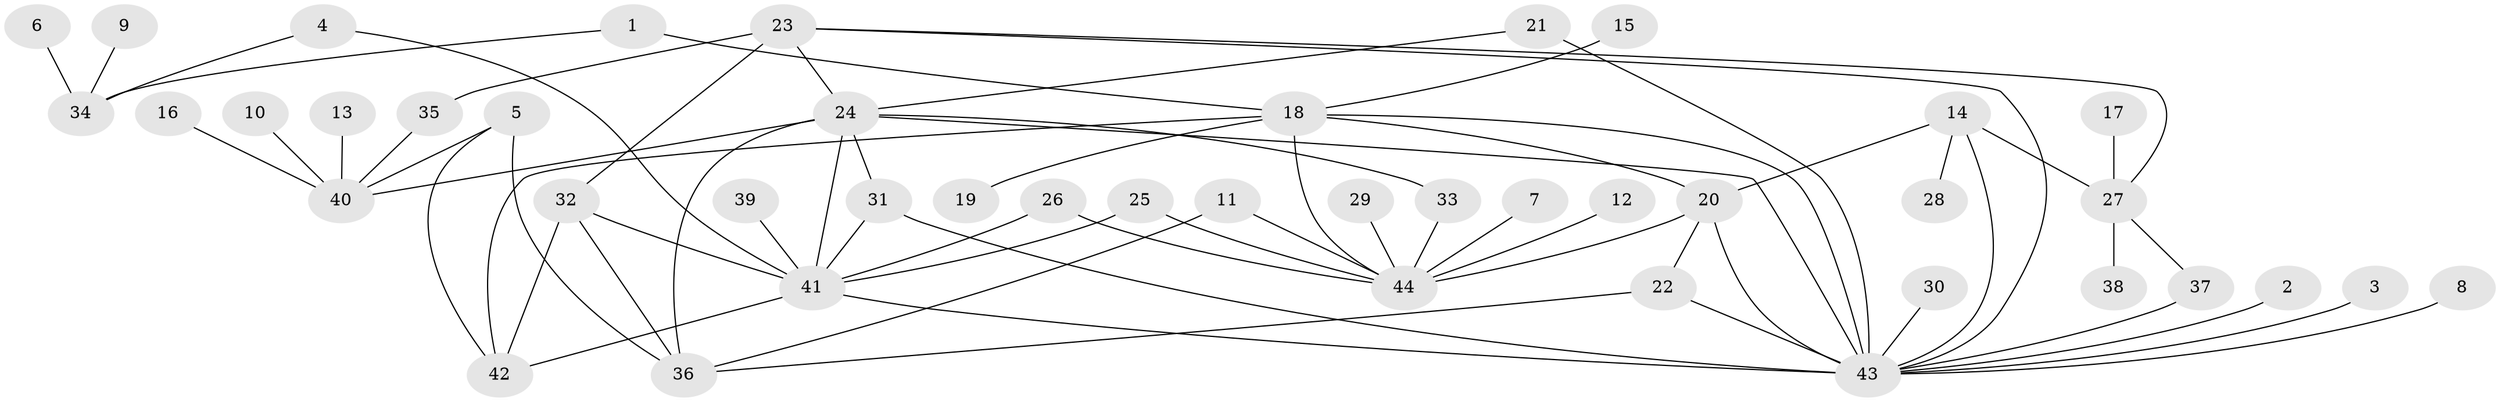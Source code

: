 // original degree distribution, {8: 0.013793103448275862, 6: 0.020689655172413793, 20: 0.006896551724137931, 9: 0.020689655172413793, 16: 0.006896551724137931, 3: 0.05517241379310345, 2: 0.18620689655172415, 13: 0.006896551724137931, 5: 0.04827586206896552, 12: 0.006896551724137931, 1: 0.5724137931034483, 4: 0.041379310344827586, 7: 0.013793103448275862}
// Generated by graph-tools (version 1.1) at 2025/36/03/04/25 23:36:38]
// undirected, 44 vertices, 67 edges
graph export_dot {
  node [color=gray90,style=filled];
  1;
  2;
  3;
  4;
  5;
  6;
  7;
  8;
  9;
  10;
  11;
  12;
  13;
  14;
  15;
  16;
  17;
  18;
  19;
  20;
  21;
  22;
  23;
  24;
  25;
  26;
  27;
  28;
  29;
  30;
  31;
  32;
  33;
  34;
  35;
  36;
  37;
  38;
  39;
  40;
  41;
  42;
  43;
  44;
  1 -- 18 [weight=1.0];
  1 -- 34 [weight=1.0];
  2 -- 43 [weight=1.0];
  3 -- 43 [weight=1.0];
  4 -- 34 [weight=1.0];
  4 -- 41 [weight=1.0];
  5 -- 36 [weight=1.0];
  5 -- 40 [weight=1.0];
  5 -- 42 [weight=1.0];
  6 -- 34 [weight=1.0];
  7 -- 44 [weight=1.0];
  8 -- 43 [weight=1.0];
  9 -- 34 [weight=1.0];
  10 -- 40 [weight=1.0];
  11 -- 36 [weight=1.0];
  11 -- 44 [weight=1.0];
  12 -- 44 [weight=1.0];
  13 -- 40 [weight=1.0];
  14 -- 20 [weight=1.0];
  14 -- 27 [weight=1.0];
  14 -- 28 [weight=1.0];
  14 -- 43 [weight=1.0];
  15 -- 18 [weight=1.0];
  16 -- 40 [weight=1.0];
  17 -- 27 [weight=1.0];
  18 -- 19 [weight=1.0];
  18 -- 20 [weight=2.0];
  18 -- 42 [weight=2.0];
  18 -- 43 [weight=1.0];
  18 -- 44 [weight=1.0];
  20 -- 22 [weight=1.0];
  20 -- 43 [weight=2.0];
  20 -- 44 [weight=2.0];
  21 -- 24 [weight=1.0];
  21 -- 43 [weight=2.0];
  22 -- 36 [weight=1.0];
  22 -- 43 [weight=1.0];
  23 -- 24 [weight=1.0];
  23 -- 27 [weight=1.0];
  23 -- 32 [weight=2.0];
  23 -- 35 [weight=1.0];
  23 -- 43 [weight=1.0];
  24 -- 31 [weight=1.0];
  24 -- 33 [weight=1.0];
  24 -- 36 [weight=1.0];
  24 -- 40 [weight=1.0];
  24 -- 41 [weight=1.0];
  24 -- 43 [weight=1.0];
  25 -- 41 [weight=1.0];
  25 -- 44 [weight=1.0];
  26 -- 41 [weight=1.0];
  26 -- 44 [weight=1.0];
  27 -- 37 [weight=1.0];
  27 -- 38 [weight=1.0];
  29 -- 44 [weight=1.0];
  30 -- 43 [weight=1.0];
  31 -- 41 [weight=1.0];
  31 -- 43 [weight=1.0];
  32 -- 36 [weight=1.0];
  32 -- 41 [weight=1.0];
  32 -- 42 [weight=1.0];
  33 -- 44 [weight=1.0];
  35 -- 40 [weight=1.0];
  37 -- 43 [weight=1.0];
  39 -- 41 [weight=1.0];
  41 -- 42 [weight=1.0];
  41 -- 43 [weight=1.0];
}
